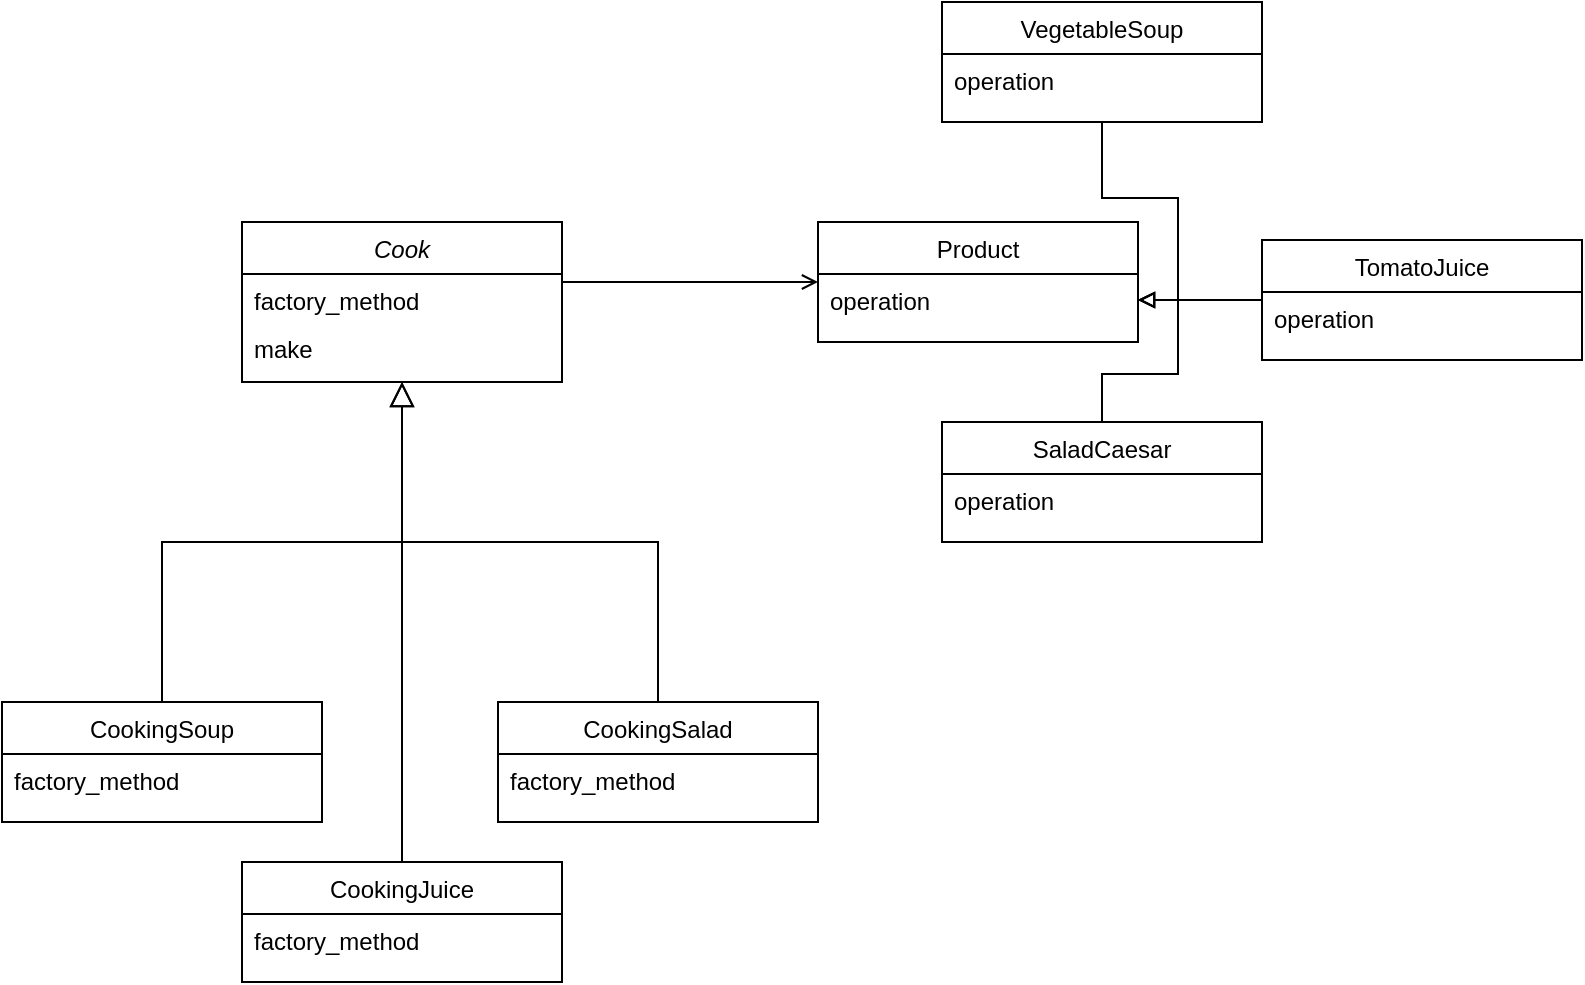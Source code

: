 <mxfile version="16.1.2" type="device"><diagram id="C5RBs43oDa-KdzZeNtuy" name="Page-1"><mxGraphModel dx="1102" dy="865" grid="1" gridSize="10" guides="1" tooltips="1" connect="1" arrows="1" fold="1" page="1" pageScale="1" pageWidth="827" pageHeight="1169" math="0" shadow="0"><root><mxCell id="WIyWlLk6GJQsqaUBKTNV-0"/><mxCell id="WIyWlLk6GJQsqaUBKTNV-1" parent="WIyWlLk6GJQsqaUBKTNV-0"/><mxCell id="n5IswTtLFq-7B93HKsP7-0" value="Cook" style="swimlane;fontStyle=2;align=center;verticalAlign=top;childLayout=stackLayout;horizontal=1;startSize=26;horizontalStack=0;resizeParent=1;resizeLast=0;collapsible=1;marginBottom=0;rounded=0;shadow=0;strokeWidth=1;" vertex="1" parent="WIyWlLk6GJQsqaUBKTNV-1"><mxGeometry x="220" y="120" width="160" height="80" as="geometry"><mxRectangle x="230" y="140" width="160" height="26" as="alternateBounds"/></mxGeometry></mxCell><mxCell id="n5IswTtLFq-7B93HKsP7-1" value="factory_method" style="text;align=left;verticalAlign=top;spacingLeft=4;spacingRight=4;overflow=hidden;rotatable=0;points=[[0,0.5],[1,0.5]];portConstraint=eastwest;" vertex="1" parent="n5IswTtLFq-7B93HKsP7-0"><mxGeometry y="26" width="160" height="24" as="geometry"/></mxCell><mxCell id="n5IswTtLFq-7B93HKsP7-2" value="make" style="text;align=left;verticalAlign=top;spacingLeft=4;spacingRight=4;overflow=hidden;rotatable=0;points=[[0,0.5],[1,0.5]];portConstraint=eastwest;rounded=0;shadow=0;html=0;" vertex="1" parent="n5IswTtLFq-7B93HKsP7-0"><mxGeometry y="50" width="160" height="26" as="geometry"/></mxCell><mxCell id="n5IswTtLFq-7B93HKsP7-3" value="" style="endArrow=block;endSize=10;endFill=0;shadow=0;strokeWidth=1;rounded=0;edgeStyle=elbowEdgeStyle;elbow=vertical;exitX=0.5;exitY=0;exitDx=0;exitDy=0;" edge="1" parent="WIyWlLk6GJQsqaUBKTNV-1" source="n5IswTtLFq-7B93HKsP7-10" target="n5IswTtLFq-7B93HKsP7-0"><mxGeometry width="160" relative="1" as="geometry"><mxPoint x="200" y="360" as="sourcePoint"/><mxPoint x="200" y="203" as="targetPoint"/></mxGeometry></mxCell><mxCell id="n5IswTtLFq-7B93HKsP7-4" value="CookingSalad" style="swimlane;fontStyle=0;align=center;verticalAlign=top;childLayout=stackLayout;horizontal=1;startSize=26;horizontalStack=0;resizeParent=1;resizeLast=0;collapsible=1;marginBottom=0;rounded=0;shadow=0;strokeWidth=1;" vertex="1" parent="WIyWlLk6GJQsqaUBKTNV-1"><mxGeometry x="348" y="360" width="160" height="60" as="geometry"><mxRectangle x="340" y="380" width="170" height="26" as="alternateBounds"/></mxGeometry></mxCell><mxCell id="n5IswTtLFq-7B93HKsP7-5" value="factory_method" style="text;align=left;verticalAlign=top;spacingLeft=4;spacingRight=4;overflow=hidden;rotatable=0;points=[[0,0.5],[1,0.5]];portConstraint=eastwest;" vertex="1" parent="n5IswTtLFq-7B93HKsP7-4"><mxGeometry y="26" width="160" height="26" as="geometry"/></mxCell><mxCell id="n5IswTtLFq-7B93HKsP7-6" value="" style="endArrow=block;endSize=10;endFill=0;shadow=0;strokeWidth=1;rounded=0;edgeStyle=elbowEdgeStyle;elbow=vertical;" edge="1" parent="WIyWlLk6GJQsqaUBKTNV-1" source="n5IswTtLFq-7B93HKsP7-4" target="n5IswTtLFq-7B93HKsP7-0"><mxGeometry width="160" relative="1" as="geometry"><mxPoint x="210" y="373" as="sourcePoint"/><mxPoint x="310" y="271" as="targetPoint"/></mxGeometry></mxCell><mxCell id="n5IswTtLFq-7B93HKsP7-7" value="Product" style="swimlane;fontStyle=0;align=center;verticalAlign=top;childLayout=stackLayout;horizontal=1;startSize=26;horizontalStack=0;resizeParent=1;resizeLast=0;collapsible=1;marginBottom=0;rounded=0;shadow=0;strokeWidth=1;" vertex="1" parent="WIyWlLk6GJQsqaUBKTNV-1"><mxGeometry x="508" y="120" width="160" height="60" as="geometry"><mxRectangle x="550" y="140" width="160" height="26" as="alternateBounds"/></mxGeometry></mxCell><mxCell id="n5IswTtLFq-7B93HKsP7-8" value="operation" style="text;align=left;verticalAlign=top;spacingLeft=4;spacingRight=4;overflow=hidden;rotatable=0;points=[[0,0.5],[1,0.5]];portConstraint=eastwest;" vertex="1" parent="n5IswTtLFq-7B93HKsP7-7"><mxGeometry y="26" width="160" height="26" as="geometry"/></mxCell><mxCell id="n5IswTtLFq-7B93HKsP7-9" value="" style="endArrow=open;shadow=0;strokeWidth=1;rounded=0;endFill=1;edgeStyle=elbowEdgeStyle;elbow=vertical;" edge="1" parent="WIyWlLk6GJQsqaUBKTNV-1" source="n5IswTtLFq-7B93HKsP7-0" target="n5IswTtLFq-7B93HKsP7-7"><mxGeometry x="0.5" y="41" relative="1" as="geometry"><mxPoint x="380" y="192" as="sourcePoint"/><mxPoint x="540" y="192" as="targetPoint"/><mxPoint x="-40" y="32" as="offset"/></mxGeometry></mxCell><mxCell id="n5IswTtLFq-7B93HKsP7-10" value="CookingSoup" style="swimlane;fontStyle=0;align=center;verticalAlign=top;childLayout=stackLayout;horizontal=1;startSize=26;horizontalStack=0;resizeParent=1;resizeLast=0;collapsible=1;marginBottom=0;rounded=0;shadow=0;strokeWidth=1;" vertex="1" parent="WIyWlLk6GJQsqaUBKTNV-1"><mxGeometry x="100" y="360" width="160" height="60" as="geometry"><mxRectangle x="340" y="380" width="170" height="26" as="alternateBounds"/></mxGeometry></mxCell><mxCell id="n5IswTtLFq-7B93HKsP7-11" value="factory_method" style="text;align=left;verticalAlign=top;spacingLeft=4;spacingRight=4;overflow=hidden;rotatable=0;points=[[0,0.5],[1,0.5]];portConstraint=eastwest;" vertex="1" parent="n5IswTtLFq-7B93HKsP7-10"><mxGeometry y="26" width="160" height="26" as="geometry"/></mxCell><mxCell id="n5IswTtLFq-7B93HKsP7-12" style="edgeStyle=orthogonalEdgeStyle;rounded=0;orthogonalLoop=1;jettySize=auto;html=1;endArrow=none;endFill=0;" edge="1" parent="WIyWlLk6GJQsqaUBKTNV-1" source="n5IswTtLFq-7B93HKsP7-13"><mxGeometry relative="1" as="geometry"><mxPoint x="300" y="280" as="targetPoint"/></mxGeometry></mxCell><mxCell id="n5IswTtLFq-7B93HKsP7-13" value="CookingJuice" style="swimlane;fontStyle=0;align=center;verticalAlign=top;childLayout=stackLayout;horizontal=1;startSize=26;horizontalStack=0;resizeParent=1;resizeLast=0;collapsible=1;marginBottom=0;rounded=0;shadow=0;strokeWidth=1;" vertex="1" parent="WIyWlLk6GJQsqaUBKTNV-1"><mxGeometry x="220" y="440" width="160" height="60" as="geometry"><mxRectangle x="340" y="380" width="170" height="26" as="alternateBounds"/></mxGeometry></mxCell><mxCell id="n5IswTtLFq-7B93HKsP7-14" value="factory_method" style="text;align=left;verticalAlign=top;spacingLeft=4;spacingRight=4;overflow=hidden;rotatable=0;points=[[0,0.5],[1,0.5]];portConstraint=eastwest;" vertex="1" parent="n5IswTtLFq-7B93HKsP7-13"><mxGeometry y="26" width="160" height="26" as="geometry"/></mxCell><mxCell id="n5IswTtLFq-7B93HKsP7-15" value="" style="edgeStyle=orthogonalEdgeStyle;rounded=0;orthogonalLoop=1;jettySize=auto;html=1;endArrow=block;endFill=0;" edge="1" parent="WIyWlLk6GJQsqaUBKTNV-1" source="n5IswTtLFq-7B93HKsP7-16" target="n5IswTtLFq-7B93HKsP7-8"><mxGeometry relative="1" as="geometry"/></mxCell><mxCell id="n5IswTtLFq-7B93HKsP7-16" value="SaladCaesar" style="swimlane;fontStyle=0;align=center;verticalAlign=top;childLayout=stackLayout;horizontal=1;startSize=26;horizontalStack=0;resizeParent=1;resizeLast=0;collapsible=1;marginBottom=0;rounded=0;shadow=0;strokeWidth=1;" vertex="1" parent="WIyWlLk6GJQsqaUBKTNV-1"><mxGeometry x="570" y="220" width="160" height="60" as="geometry"><mxRectangle x="550" y="140" width="160" height="26" as="alternateBounds"/></mxGeometry></mxCell><mxCell id="n5IswTtLFq-7B93HKsP7-17" value="operation" style="text;align=left;verticalAlign=top;spacingLeft=4;spacingRight=4;overflow=hidden;rotatable=0;points=[[0,0.5],[1,0.5]];portConstraint=eastwest;" vertex="1" parent="n5IswTtLFq-7B93HKsP7-16"><mxGeometry y="26" width="160" height="26" as="geometry"/></mxCell><mxCell id="n5IswTtLFq-7B93HKsP7-18" value="" style="edgeStyle=orthogonalEdgeStyle;rounded=0;orthogonalLoop=1;jettySize=auto;html=1;endArrow=block;endFill=0;" edge="1" parent="WIyWlLk6GJQsqaUBKTNV-1" source="n5IswTtLFq-7B93HKsP7-19" target="n5IswTtLFq-7B93HKsP7-8"><mxGeometry relative="1" as="geometry"/></mxCell><mxCell id="n5IswTtLFq-7B93HKsP7-19" value="VegetableSoup" style="swimlane;fontStyle=0;align=center;verticalAlign=top;childLayout=stackLayout;horizontal=1;startSize=26;horizontalStack=0;resizeParent=1;resizeLast=0;collapsible=1;marginBottom=0;rounded=0;shadow=0;strokeWidth=1;" vertex="1" parent="WIyWlLk6GJQsqaUBKTNV-1"><mxGeometry x="570" y="10" width="160" height="60" as="geometry"><mxRectangle x="550" y="140" width="160" height="26" as="alternateBounds"/></mxGeometry></mxCell><mxCell id="n5IswTtLFq-7B93HKsP7-20" value="operation" style="text;align=left;verticalAlign=top;spacingLeft=4;spacingRight=4;overflow=hidden;rotatable=0;points=[[0,0.5],[1,0.5]];portConstraint=eastwest;" vertex="1" parent="n5IswTtLFq-7B93HKsP7-19"><mxGeometry y="26" width="160" height="26" as="geometry"/></mxCell><mxCell id="n5IswTtLFq-7B93HKsP7-21" value="" style="edgeStyle=orthogonalEdgeStyle;rounded=0;orthogonalLoop=1;jettySize=auto;html=1;endArrow=block;endFill=0;" edge="1" parent="WIyWlLk6GJQsqaUBKTNV-1" source="n5IswTtLFq-7B93HKsP7-22" target="n5IswTtLFq-7B93HKsP7-8"><mxGeometry relative="1" as="geometry"/></mxCell><mxCell id="n5IswTtLFq-7B93HKsP7-22" value="TomatoJuice" style="swimlane;fontStyle=0;align=center;verticalAlign=top;childLayout=stackLayout;horizontal=1;startSize=26;horizontalStack=0;resizeParent=1;resizeLast=0;collapsible=1;marginBottom=0;rounded=0;shadow=0;strokeWidth=1;" vertex="1" parent="WIyWlLk6GJQsqaUBKTNV-1"><mxGeometry x="730" y="129" width="160" height="60" as="geometry"><mxRectangle x="550" y="140" width="160" height="26" as="alternateBounds"/></mxGeometry></mxCell><mxCell id="n5IswTtLFq-7B93HKsP7-23" value="operation" style="text;align=left;verticalAlign=top;spacingLeft=4;spacingRight=4;overflow=hidden;rotatable=0;points=[[0,0.5],[1,0.5]];portConstraint=eastwest;" vertex="1" parent="n5IswTtLFq-7B93HKsP7-22"><mxGeometry y="26" width="160" height="26" as="geometry"/></mxCell></root></mxGraphModel></diagram></mxfile>